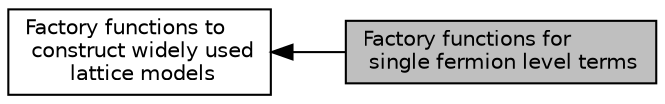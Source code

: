 digraph "Factory functions for single fermion level terms"
{
  edge [fontname="Helvetica",fontsize="10",labelfontname="Helvetica",labelfontsize="10"];
  node [fontname="Helvetica",fontsize="10",shape=record];
  rankdir=LR;
  Node1 [label="Factory functions to\l construct widely used\l lattice models",height=0.2,width=0.4,color="black", fillcolor="white", style="filled",URL="$group___lattice_presets.html"];
  Node0 [label="Factory functions for\l single fermion level terms",height=0.2,width=0.4,color="black", fillcolor="grey75", style="filled", fontcolor="black"];
  Node1->Node0 [shape=plaintext, dir="back", style="solid"];
}
